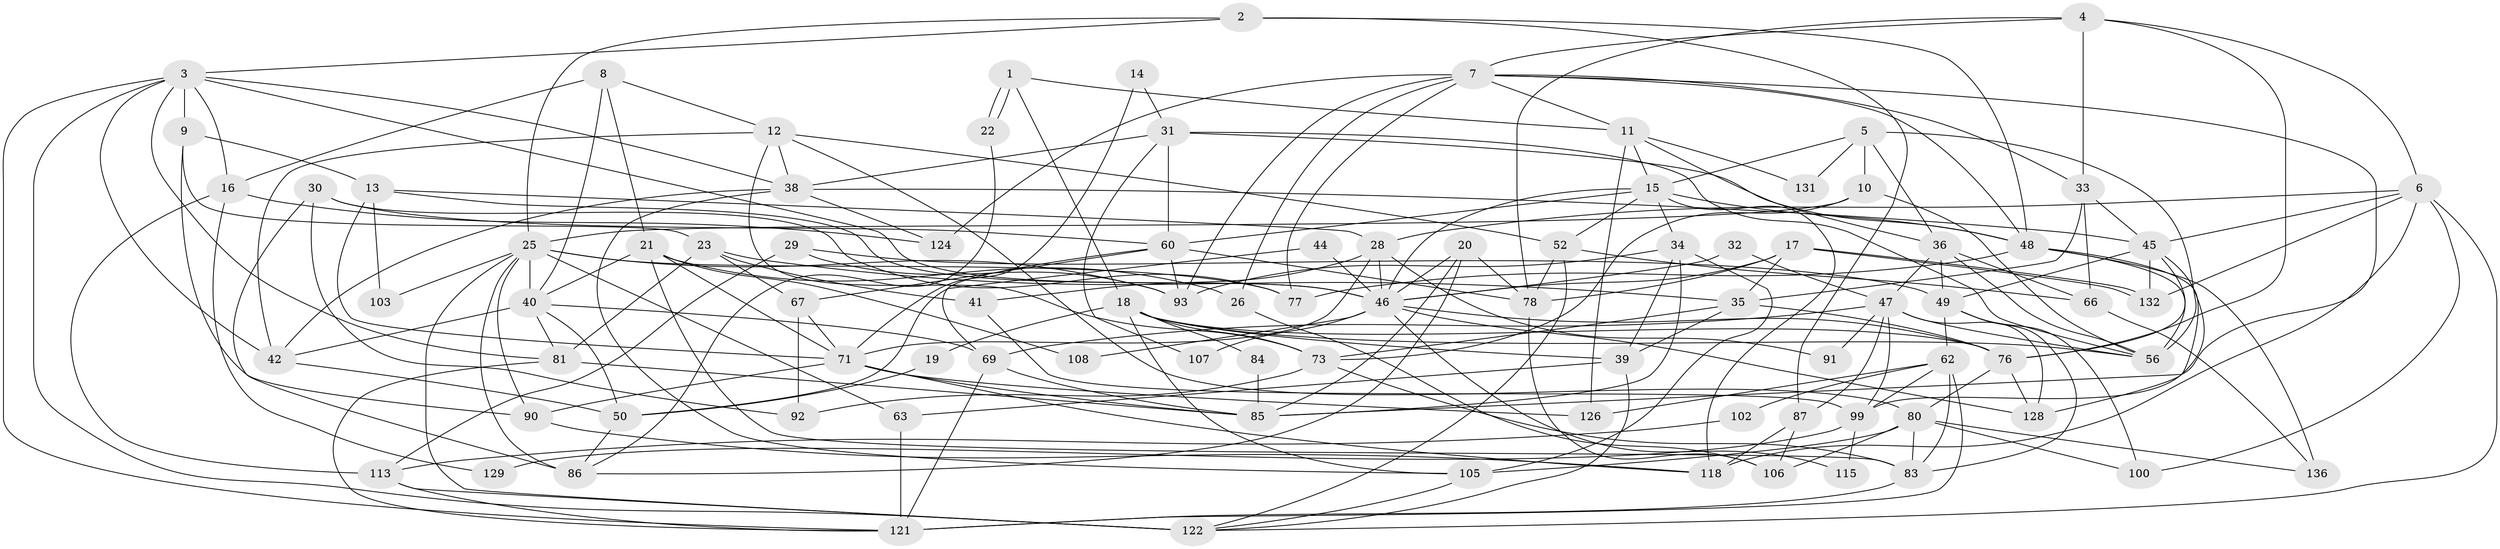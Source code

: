 // Generated by graph-tools (version 1.1) at 2025/23/03/03/25 07:23:56]
// undirected, 90 vertices, 224 edges
graph export_dot {
graph [start="1"]
  node [color=gray90,style=filled];
  1;
  2;
  3 [super="+110"];
  4 [super="+79"];
  5 [super="+112"];
  6 [super="+37"];
  7 [super="+82"];
  8 [super="+27"];
  9 [super="+65"];
  10;
  11 [super="+43"];
  12 [super="+51"];
  13 [super="+116"];
  14;
  15 [super="+133"];
  16 [super="+59"];
  17 [super="+55"];
  18 [super="+72"];
  19;
  20 [super="+24"];
  21 [super="+104"];
  22;
  23;
  25 [super="+58"];
  26;
  28 [super="+53"];
  29;
  30;
  31 [super="+68"];
  32;
  33 [super="+134"];
  34 [super="+97"];
  35 [super="+88"];
  36 [super="+117"];
  38 [super="+54"];
  39 [super="+111"];
  40 [super="+109"];
  41;
  42 [super="+74"];
  44;
  45 [super="+140"];
  46 [super="+57"];
  47 [super="+127"];
  48 [super="+64"];
  49 [super="+61"];
  50;
  52 [super="+95"];
  56 [super="+70"];
  60 [super="+75"];
  62 [super="+139"];
  63;
  66;
  67 [super="+119"];
  69;
  71 [super="+89"];
  73 [super="+94"];
  76;
  77;
  78;
  80 [super="+123"];
  81;
  83 [super="+96"];
  84;
  85 [super="+98"];
  86 [super="+101"];
  87 [super="+137"];
  90;
  91;
  92;
  93;
  99 [super="+120"];
  100;
  102;
  103;
  105;
  106 [super="+114"];
  107;
  108;
  113 [super="+135"];
  115;
  118 [super="+138"];
  121 [super="+130"];
  122 [super="+125"];
  124;
  126;
  128;
  129;
  131;
  132;
  136;
  1 -- 22;
  1 -- 22;
  1 -- 11;
  1 -- 18;
  2 -- 48;
  2 -- 87;
  2 -- 3;
  2 -- 25;
  3 -- 122;
  3 -- 9;
  3 -- 81;
  3 -- 42;
  3 -- 46;
  3 -- 121;
  3 -- 38;
  3 -- 16;
  4 -- 78;
  4 -- 76;
  4 -- 33;
  4 -- 7;
  4 -- 6;
  5 -- 10;
  5 -- 36;
  5 -- 131;
  5 -- 15;
  5 -- 56;
  6 -- 100;
  6 -- 118;
  6 -- 122;
  6 -- 132;
  6 -- 28;
  6 -- 45;
  7 -- 93;
  7 -- 26;
  7 -- 33;
  7 -- 124;
  7 -- 11;
  7 -- 48;
  7 -- 85;
  7 -- 77;
  8 -- 12;
  8 -- 40;
  8 -- 21;
  8 -- 16;
  9 -- 90;
  9 -- 23;
  9 -- 13;
  10 -- 73;
  10 -- 56;
  10 -- 25;
  11 -- 15;
  11 -- 131;
  11 -- 36;
  11 -- 126;
  12 -- 38;
  12 -- 80;
  12 -- 42;
  12 -- 73;
  12 -- 52;
  13 -- 103;
  13 -- 71;
  13 -- 28;
  13 -- 46;
  14 -- 71;
  14 -- 31;
  15 -- 34;
  15 -- 118;
  15 -- 48;
  15 -- 52;
  15 -- 60;
  15 -- 46;
  16 -- 124;
  16 -- 113;
  16 -- 129;
  17 -- 35;
  17 -- 132;
  17 -- 132;
  17 -- 46;
  17 -- 78;
  18 -- 56;
  18 -- 19;
  18 -- 105;
  18 -- 84;
  18 -- 73;
  18 -- 76;
  18 -- 39;
  19 -- 50;
  20 -- 78;
  20 -- 86;
  20 -- 46;
  20 -- 85;
  21 -- 26;
  21 -- 108;
  21 -- 83;
  21 -- 71;
  21 -- 40;
  22 -- 86;
  23 -- 35;
  23 -- 81;
  23 -- 41;
  23 -- 67;
  25 -- 93;
  25 -- 63;
  25 -- 86 [weight=2];
  25 -- 103;
  25 -- 122;
  25 -- 90;
  25 -- 40;
  25 -- 77;
  26 -- 106;
  28 -- 71;
  28 -- 41;
  28 -- 91;
  28 -- 46;
  29 -- 93;
  29 -- 49;
  29 -- 113;
  30 -- 77;
  30 -- 92;
  30 -- 86;
  30 -- 60;
  31 -- 48;
  31 -- 38;
  31 -- 56 [weight=2];
  31 -- 107;
  31 -- 60;
  32 -- 47;
  32 -- 46;
  33 -- 66;
  33 -- 35;
  33 -- 45;
  34 -- 105;
  34 -- 93;
  34 -- 85;
  34 -- 39;
  35 -- 39;
  35 -- 76;
  35 -- 73;
  36 -- 49;
  36 -- 56;
  36 -- 66;
  36 -- 47;
  38 -- 42;
  38 -- 124;
  38 -- 105;
  38 -- 45;
  39 -- 63;
  39 -- 122;
  40 -- 81;
  40 -- 50;
  40 -- 42;
  40 -- 69;
  41 -- 99;
  42 -- 50;
  44 -- 46;
  44 -- 50;
  45 -- 132;
  45 -- 76;
  45 -- 99;
  45 -- 49;
  46 -- 128 [weight=2];
  46 -- 76;
  46 -- 107;
  46 -- 108;
  46 -- 115;
  47 -- 69;
  47 -- 56 [weight=2];
  47 -- 91;
  47 -- 128;
  47 -- 99;
  47 -- 87;
  48 -- 128;
  48 -- 77;
  48 -- 136;
  48 -- 56;
  49 -- 62;
  49 -- 100;
  49 -- 83;
  50 -- 86;
  52 -- 78;
  52 -- 122;
  52 -- 66;
  60 -- 67;
  60 -- 69;
  60 -- 78;
  60 -- 93;
  62 -- 102;
  62 -- 126;
  62 -- 99 [weight=2];
  62 -- 121;
  62 -- 83;
  63 -- 121;
  66 -- 136;
  67 -- 92;
  67 -- 71;
  69 -- 121;
  69 -- 85;
  71 -- 126;
  71 -- 118;
  71 -- 90;
  71 -- 85;
  73 -- 92;
  73 -- 83;
  76 -- 128;
  76 -- 80;
  78 -- 106;
  80 -- 83;
  80 -- 105;
  80 -- 136;
  80 -- 100;
  80 -- 106;
  81 -- 121;
  81 -- 85;
  83 -- 121;
  84 -- 85;
  87 -- 106;
  87 -- 118;
  90 -- 118;
  99 -- 115;
  99 -- 129;
  102 -- 113;
  105 -- 122;
  113 -- 122 [weight=2];
  113 -- 121;
}
